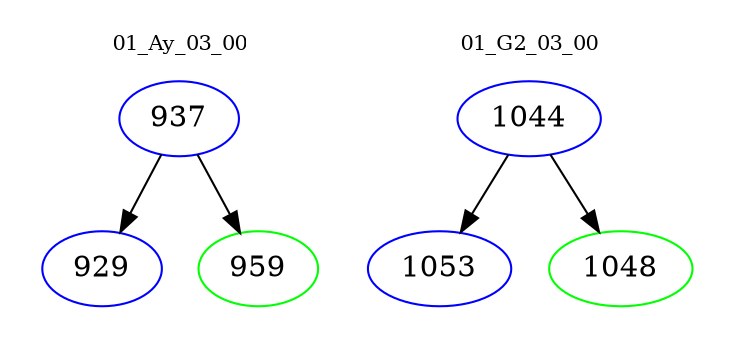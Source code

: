 digraph{
subgraph cluster_0 {
color = white
label = "01_Ay_03_00";
fontsize=10;
T0_937 [label="937", color="blue"]
T0_937 -> T0_929 [color="black"]
T0_929 [label="929", color="blue"]
T0_937 -> T0_959 [color="black"]
T0_959 [label="959", color="green"]
}
subgraph cluster_1 {
color = white
label = "01_G2_03_00";
fontsize=10;
T1_1044 [label="1044", color="blue"]
T1_1044 -> T1_1053 [color="black"]
T1_1053 [label="1053", color="blue"]
T1_1044 -> T1_1048 [color="black"]
T1_1048 [label="1048", color="green"]
}
}
